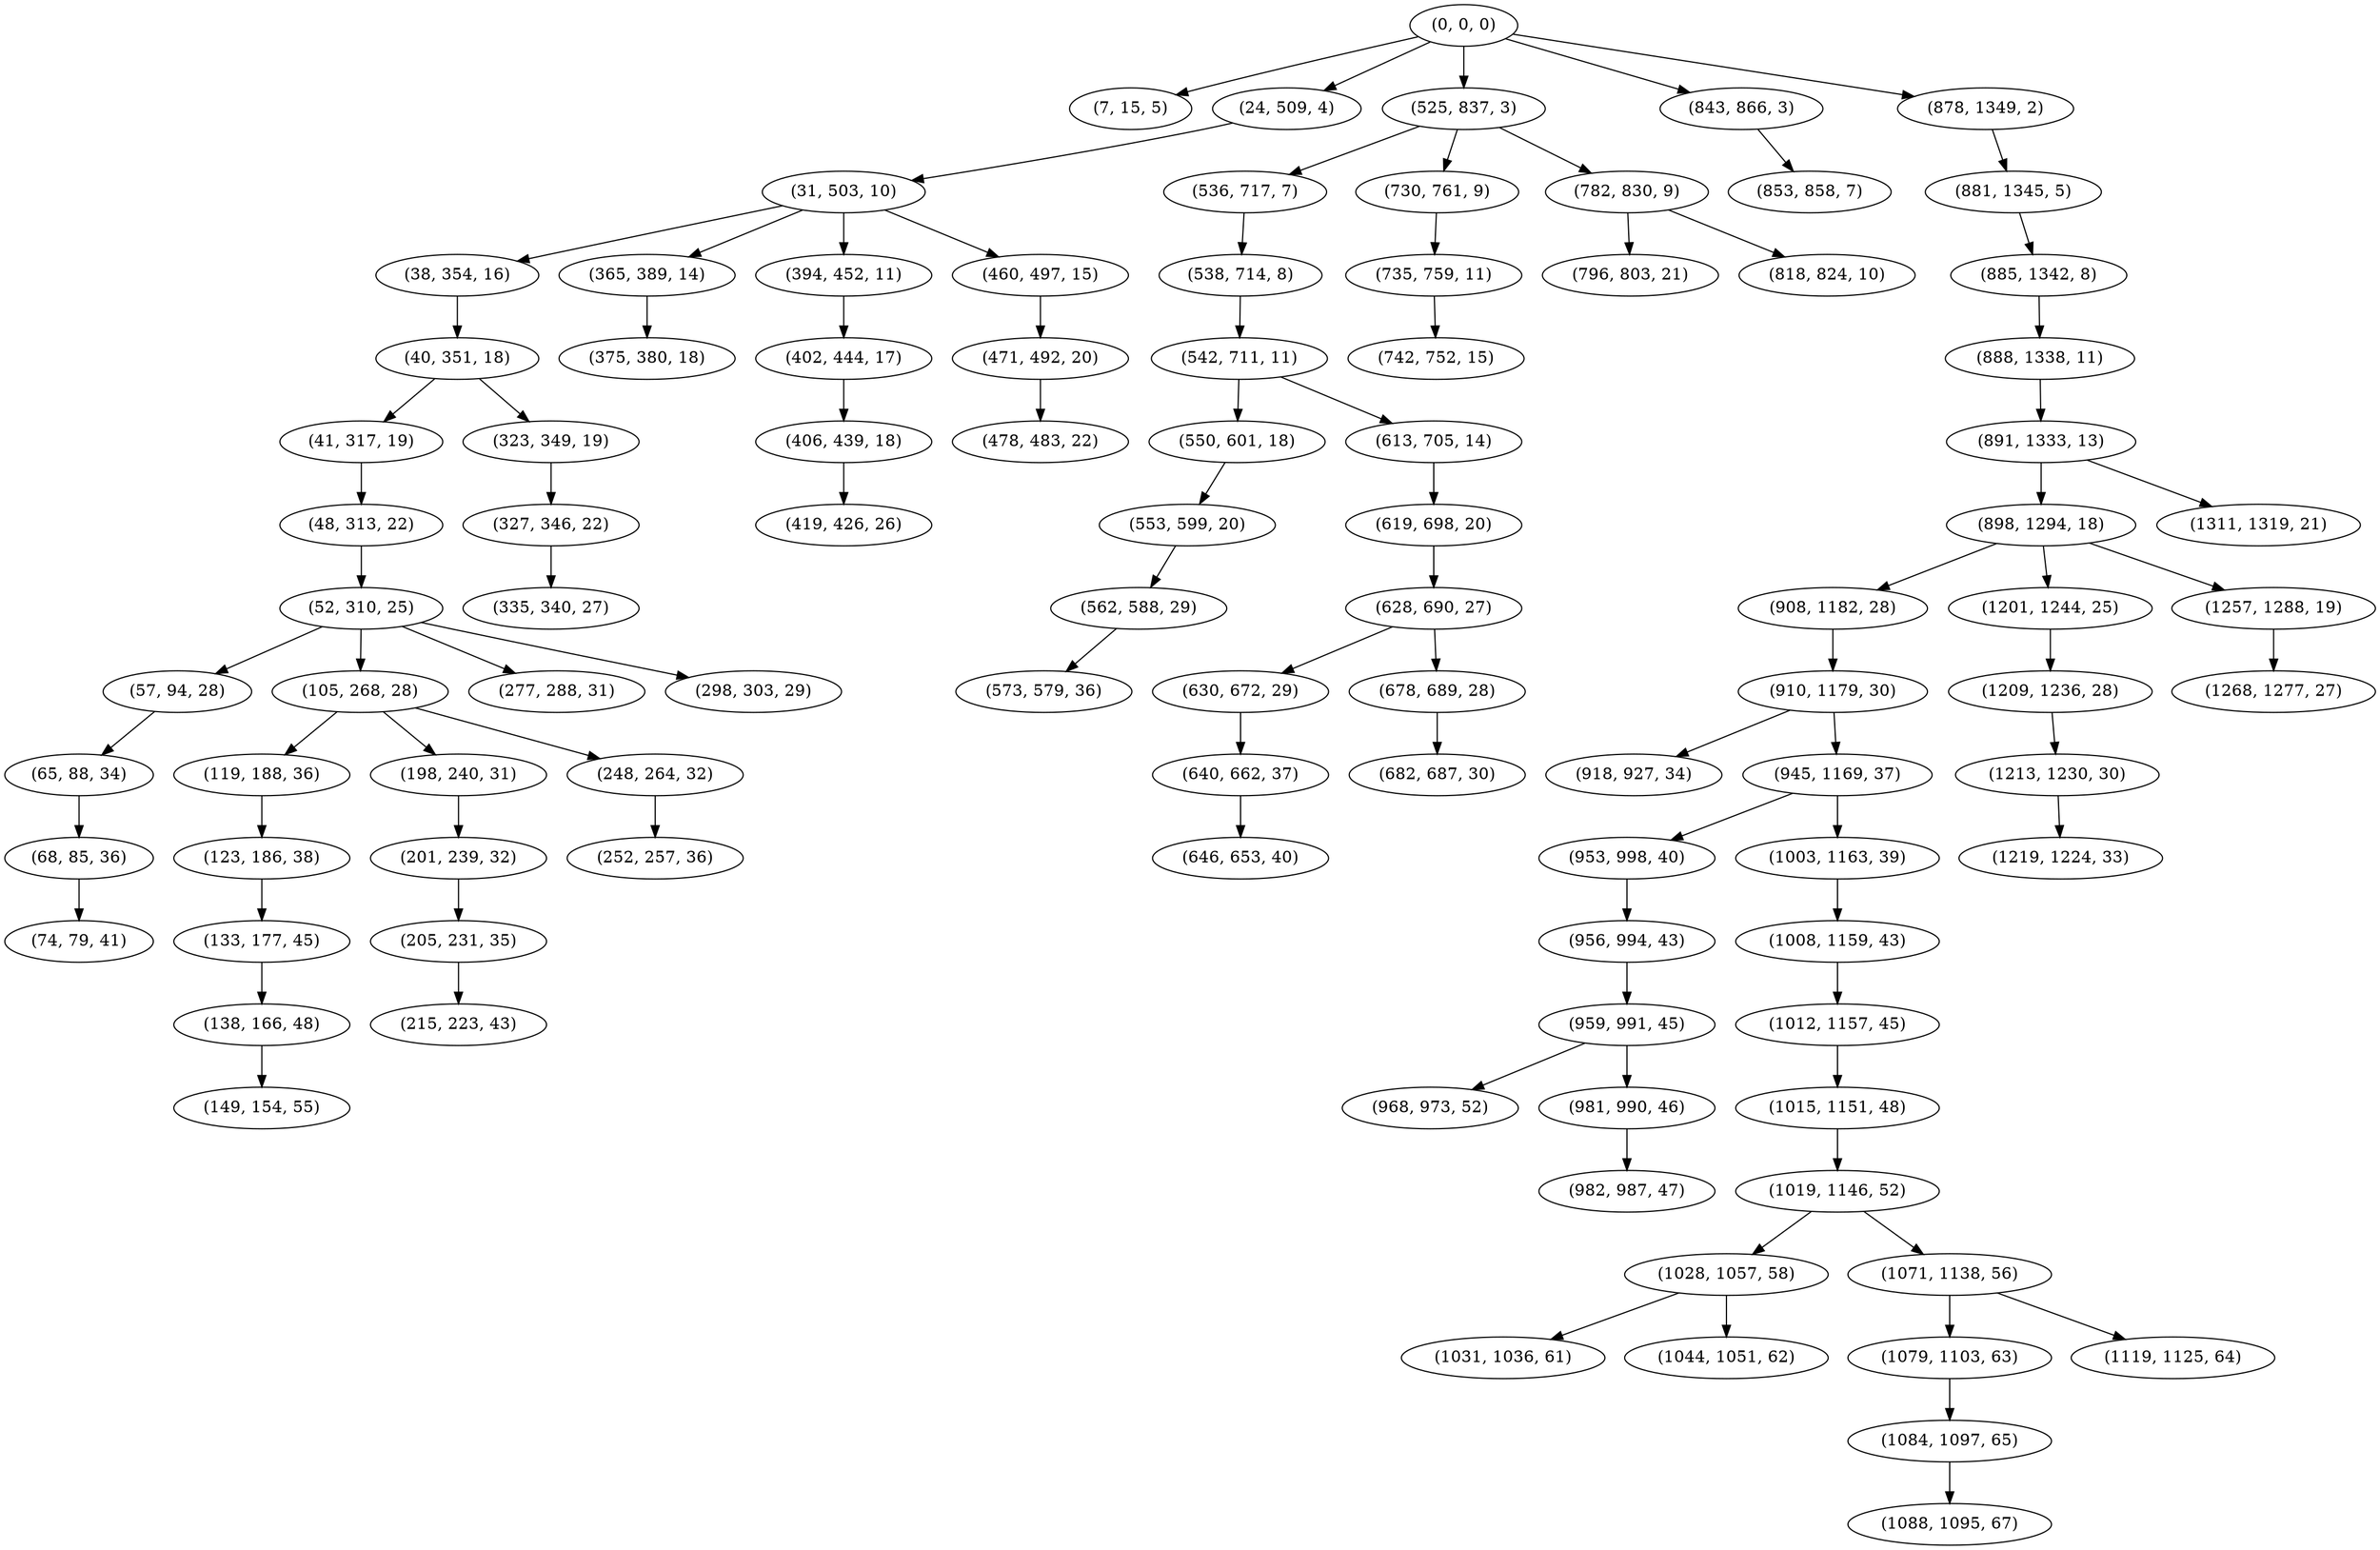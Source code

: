 digraph tree {
    "(0, 0, 0)";
    "(7, 15, 5)";
    "(24, 509, 4)";
    "(31, 503, 10)";
    "(38, 354, 16)";
    "(40, 351, 18)";
    "(41, 317, 19)";
    "(48, 313, 22)";
    "(52, 310, 25)";
    "(57, 94, 28)";
    "(65, 88, 34)";
    "(68, 85, 36)";
    "(74, 79, 41)";
    "(105, 268, 28)";
    "(119, 188, 36)";
    "(123, 186, 38)";
    "(133, 177, 45)";
    "(138, 166, 48)";
    "(149, 154, 55)";
    "(198, 240, 31)";
    "(201, 239, 32)";
    "(205, 231, 35)";
    "(215, 223, 43)";
    "(248, 264, 32)";
    "(252, 257, 36)";
    "(277, 288, 31)";
    "(298, 303, 29)";
    "(323, 349, 19)";
    "(327, 346, 22)";
    "(335, 340, 27)";
    "(365, 389, 14)";
    "(375, 380, 18)";
    "(394, 452, 11)";
    "(402, 444, 17)";
    "(406, 439, 18)";
    "(419, 426, 26)";
    "(460, 497, 15)";
    "(471, 492, 20)";
    "(478, 483, 22)";
    "(525, 837, 3)";
    "(536, 717, 7)";
    "(538, 714, 8)";
    "(542, 711, 11)";
    "(550, 601, 18)";
    "(553, 599, 20)";
    "(562, 588, 29)";
    "(573, 579, 36)";
    "(613, 705, 14)";
    "(619, 698, 20)";
    "(628, 690, 27)";
    "(630, 672, 29)";
    "(640, 662, 37)";
    "(646, 653, 40)";
    "(678, 689, 28)";
    "(682, 687, 30)";
    "(730, 761, 9)";
    "(735, 759, 11)";
    "(742, 752, 15)";
    "(782, 830, 9)";
    "(796, 803, 21)";
    "(818, 824, 10)";
    "(843, 866, 3)";
    "(853, 858, 7)";
    "(878, 1349, 2)";
    "(881, 1345, 5)";
    "(885, 1342, 8)";
    "(888, 1338, 11)";
    "(891, 1333, 13)";
    "(898, 1294, 18)";
    "(908, 1182, 28)";
    "(910, 1179, 30)";
    "(918, 927, 34)";
    "(945, 1169, 37)";
    "(953, 998, 40)";
    "(956, 994, 43)";
    "(959, 991, 45)";
    "(968, 973, 52)";
    "(981, 990, 46)";
    "(982, 987, 47)";
    "(1003, 1163, 39)";
    "(1008, 1159, 43)";
    "(1012, 1157, 45)";
    "(1015, 1151, 48)";
    "(1019, 1146, 52)";
    "(1028, 1057, 58)";
    "(1031, 1036, 61)";
    "(1044, 1051, 62)";
    "(1071, 1138, 56)";
    "(1079, 1103, 63)";
    "(1084, 1097, 65)";
    "(1088, 1095, 67)";
    "(1119, 1125, 64)";
    "(1201, 1244, 25)";
    "(1209, 1236, 28)";
    "(1213, 1230, 30)";
    "(1219, 1224, 33)";
    "(1257, 1288, 19)";
    "(1268, 1277, 27)";
    "(1311, 1319, 21)";
    "(0, 0, 0)" -> "(7, 15, 5)";
    "(0, 0, 0)" -> "(24, 509, 4)";
    "(0, 0, 0)" -> "(525, 837, 3)";
    "(0, 0, 0)" -> "(843, 866, 3)";
    "(0, 0, 0)" -> "(878, 1349, 2)";
    "(24, 509, 4)" -> "(31, 503, 10)";
    "(31, 503, 10)" -> "(38, 354, 16)";
    "(31, 503, 10)" -> "(365, 389, 14)";
    "(31, 503, 10)" -> "(394, 452, 11)";
    "(31, 503, 10)" -> "(460, 497, 15)";
    "(38, 354, 16)" -> "(40, 351, 18)";
    "(40, 351, 18)" -> "(41, 317, 19)";
    "(40, 351, 18)" -> "(323, 349, 19)";
    "(41, 317, 19)" -> "(48, 313, 22)";
    "(48, 313, 22)" -> "(52, 310, 25)";
    "(52, 310, 25)" -> "(57, 94, 28)";
    "(52, 310, 25)" -> "(105, 268, 28)";
    "(52, 310, 25)" -> "(277, 288, 31)";
    "(52, 310, 25)" -> "(298, 303, 29)";
    "(57, 94, 28)" -> "(65, 88, 34)";
    "(65, 88, 34)" -> "(68, 85, 36)";
    "(68, 85, 36)" -> "(74, 79, 41)";
    "(105, 268, 28)" -> "(119, 188, 36)";
    "(105, 268, 28)" -> "(198, 240, 31)";
    "(105, 268, 28)" -> "(248, 264, 32)";
    "(119, 188, 36)" -> "(123, 186, 38)";
    "(123, 186, 38)" -> "(133, 177, 45)";
    "(133, 177, 45)" -> "(138, 166, 48)";
    "(138, 166, 48)" -> "(149, 154, 55)";
    "(198, 240, 31)" -> "(201, 239, 32)";
    "(201, 239, 32)" -> "(205, 231, 35)";
    "(205, 231, 35)" -> "(215, 223, 43)";
    "(248, 264, 32)" -> "(252, 257, 36)";
    "(323, 349, 19)" -> "(327, 346, 22)";
    "(327, 346, 22)" -> "(335, 340, 27)";
    "(365, 389, 14)" -> "(375, 380, 18)";
    "(394, 452, 11)" -> "(402, 444, 17)";
    "(402, 444, 17)" -> "(406, 439, 18)";
    "(406, 439, 18)" -> "(419, 426, 26)";
    "(460, 497, 15)" -> "(471, 492, 20)";
    "(471, 492, 20)" -> "(478, 483, 22)";
    "(525, 837, 3)" -> "(536, 717, 7)";
    "(525, 837, 3)" -> "(730, 761, 9)";
    "(525, 837, 3)" -> "(782, 830, 9)";
    "(536, 717, 7)" -> "(538, 714, 8)";
    "(538, 714, 8)" -> "(542, 711, 11)";
    "(542, 711, 11)" -> "(550, 601, 18)";
    "(542, 711, 11)" -> "(613, 705, 14)";
    "(550, 601, 18)" -> "(553, 599, 20)";
    "(553, 599, 20)" -> "(562, 588, 29)";
    "(562, 588, 29)" -> "(573, 579, 36)";
    "(613, 705, 14)" -> "(619, 698, 20)";
    "(619, 698, 20)" -> "(628, 690, 27)";
    "(628, 690, 27)" -> "(630, 672, 29)";
    "(628, 690, 27)" -> "(678, 689, 28)";
    "(630, 672, 29)" -> "(640, 662, 37)";
    "(640, 662, 37)" -> "(646, 653, 40)";
    "(678, 689, 28)" -> "(682, 687, 30)";
    "(730, 761, 9)" -> "(735, 759, 11)";
    "(735, 759, 11)" -> "(742, 752, 15)";
    "(782, 830, 9)" -> "(796, 803, 21)";
    "(782, 830, 9)" -> "(818, 824, 10)";
    "(843, 866, 3)" -> "(853, 858, 7)";
    "(878, 1349, 2)" -> "(881, 1345, 5)";
    "(881, 1345, 5)" -> "(885, 1342, 8)";
    "(885, 1342, 8)" -> "(888, 1338, 11)";
    "(888, 1338, 11)" -> "(891, 1333, 13)";
    "(891, 1333, 13)" -> "(898, 1294, 18)";
    "(891, 1333, 13)" -> "(1311, 1319, 21)";
    "(898, 1294, 18)" -> "(908, 1182, 28)";
    "(898, 1294, 18)" -> "(1201, 1244, 25)";
    "(898, 1294, 18)" -> "(1257, 1288, 19)";
    "(908, 1182, 28)" -> "(910, 1179, 30)";
    "(910, 1179, 30)" -> "(918, 927, 34)";
    "(910, 1179, 30)" -> "(945, 1169, 37)";
    "(945, 1169, 37)" -> "(953, 998, 40)";
    "(945, 1169, 37)" -> "(1003, 1163, 39)";
    "(953, 998, 40)" -> "(956, 994, 43)";
    "(956, 994, 43)" -> "(959, 991, 45)";
    "(959, 991, 45)" -> "(968, 973, 52)";
    "(959, 991, 45)" -> "(981, 990, 46)";
    "(981, 990, 46)" -> "(982, 987, 47)";
    "(1003, 1163, 39)" -> "(1008, 1159, 43)";
    "(1008, 1159, 43)" -> "(1012, 1157, 45)";
    "(1012, 1157, 45)" -> "(1015, 1151, 48)";
    "(1015, 1151, 48)" -> "(1019, 1146, 52)";
    "(1019, 1146, 52)" -> "(1028, 1057, 58)";
    "(1019, 1146, 52)" -> "(1071, 1138, 56)";
    "(1028, 1057, 58)" -> "(1031, 1036, 61)";
    "(1028, 1057, 58)" -> "(1044, 1051, 62)";
    "(1071, 1138, 56)" -> "(1079, 1103, 63)";
    "(1071, 1138, 56)" -> "(1119, 1125, 64)";
    "(1079, 1103, 63)" -> "(1084, 1097, 65)";
    "(1084, 1097, 65)" -> "(1088, 1095, 67)";
    "(1201, 1244, 25)" -> "(1209, 1236, 28)";
    "(1209, 1236, 28)" -> "(1213, 1230, 30)";
    "(1213, 1230, 30)" -> "(1219, 1224, 33)";
    "(1257, 1288, 19)" -> "(1268, 1277, 27)";
}
